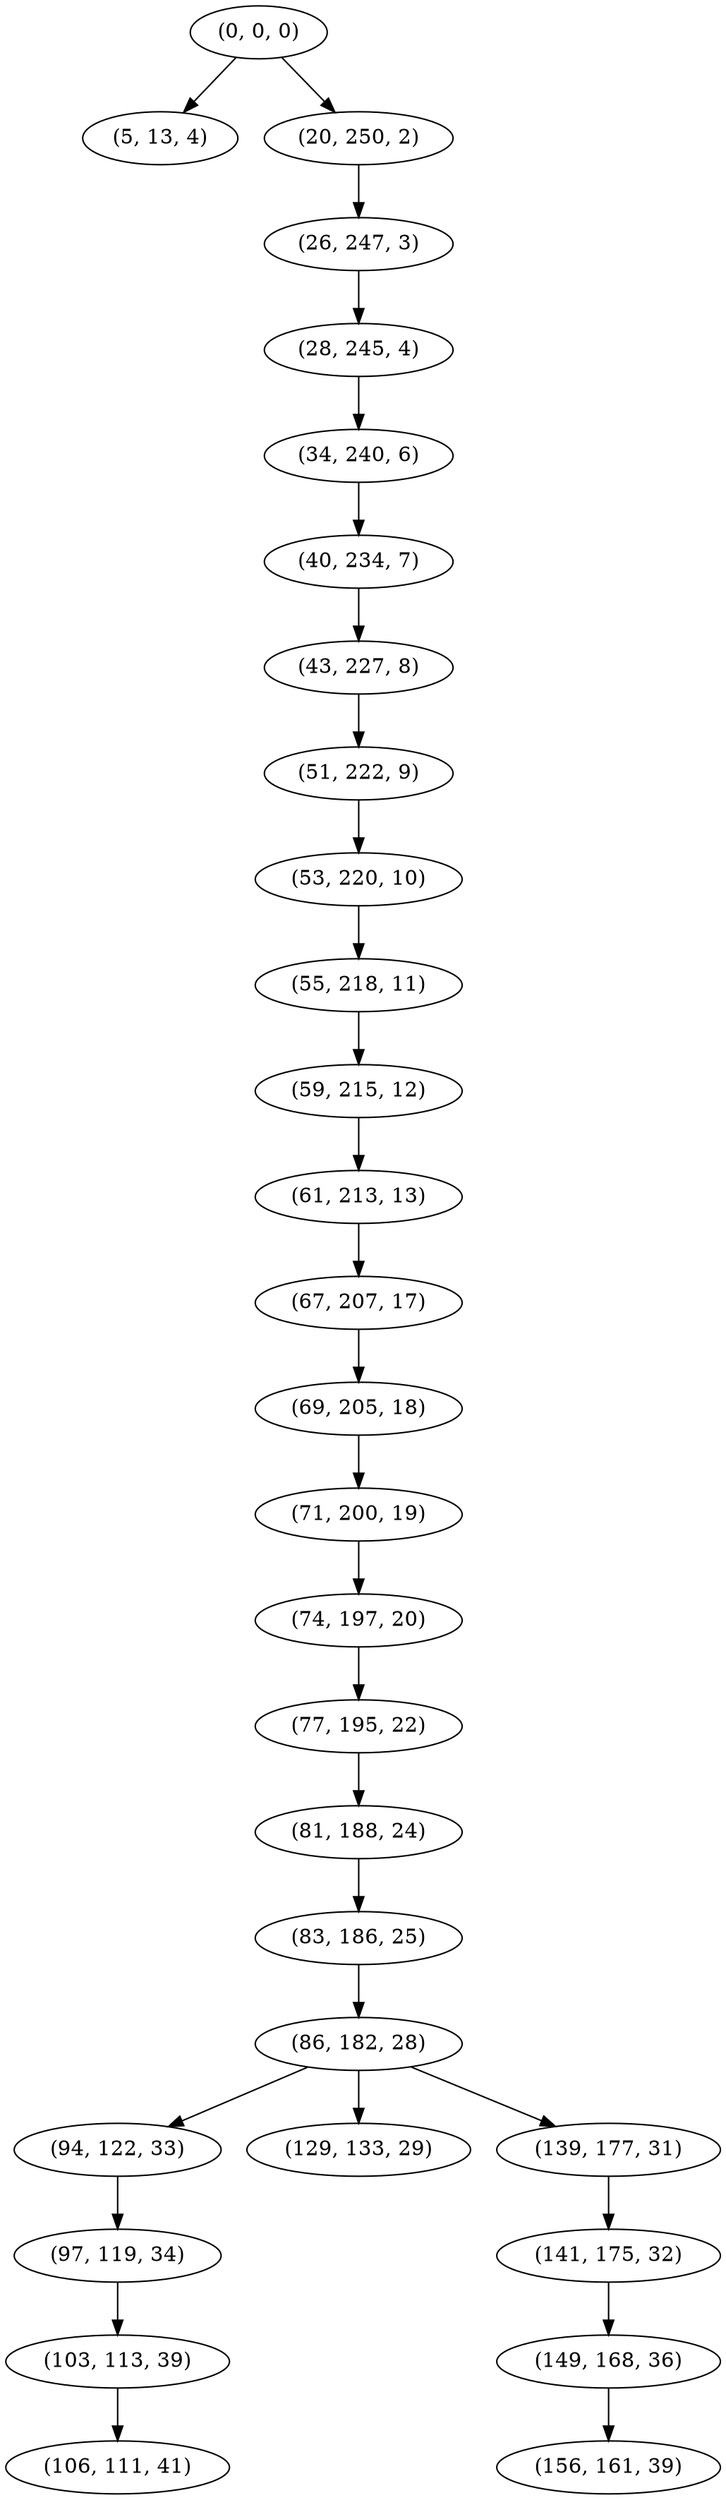 digraph tree {
    "(0, 0, 0)";
    "(5, 13, 4)";
    "(20, 250, 2)";
    "(26, 247, 3)";
    "(28, 245, 4)";
    "(34, 240, 6)";
    "(40, 234, 7)";
    "(43, 227, 8)";
    "(51, 222, 9)";
    "(53, 220, 10)";
    "(55, 218, 11)";
    "(59, 215, 12)";
    "(61, 213, 13)";
    "(67, 207, 17)";
    "(69, 205, 18)";
    "(71, 200, 19)";
    "(74, 197, 20)";
    "(77, 195, 22)";
    "(81, 188, 24)";
    "(83, 186, 25)";
    "(86, 182, 28)";
    "(94, 122, 33)";
    "(97, 119, 34)";
    "(103, 113, 39)";
    "(106, 111, 41)";
    "(129, 133, 29)";
    "(139, 177, 31)";
    "(141, 175, 32)";
    "(149, 168, 36)";
    "(156, 161, 39)";
    "(0, 0, 0)" -> "(5, 13, 4)";
    "(0, 0, 0)" -> "(20, 250, 2)";
    "(20, 250, 2)" -> "(26, 247, 3)";
    "(26, 247, 3)" -> "(28, 245, 4)";
    "(28, 245, 4)" -> "(34, 240, 6)";
    "(34, 240, 6)" -> "(40, 234, 7)";
    "(40, 234, 7)" -> "(43, 227, 8)";
    "(43, 227, 8)" -> "(51, 222, 9)";
    "(51, 222, 9)" -> "(53, 220, 10)";
    "(53, 220, 10)" -> "(55, 218, 11)";
    "(55, 218, 11)" -> "(59, 215, 12)";
    "(59, 215, 12)" -> "(61, 213, 13)";
    "(61, 213, 13)" -> "(67, 207, 17)";
    "(67, 207, 17)" -> "(69, 205, 18)";
    "(69, 205, 18)" -> "(71, 200, 19)";
    "(71, 200, 19)" -> "(74, 197, 20)";
    "(74, 197, 20)" -> "(77, 195, 22)";
    "(77, 195, 22)" -> "(81, 188, 24)";
    "(81, 188, 24)" -> "(83, 186, 25)";
    "(83, 186, 25)" -> "(86, 182, 28)";
    "(86, 182, 28)" -> "(94, 122, 33)";
    "(86, 182, 28)" -> "(129, 133, 29)";
    "(86, 182, 28)" -> "(139, 177, 31)";
    "(94, 122, 33)" -> "(97, 119, 34)";
    "(97, 119, 34)" -> "(103, 113, 39)";
    "(103, 113, 39)" -> "(106, 111, 41)";
    "(139, 177, 31)" -> "(141, 175, 32)";
    "(141, 175, 32)" -> "(149, 168, 36)";
    "(149, 168, 36)" -> "(156, 161, 39)";
}
